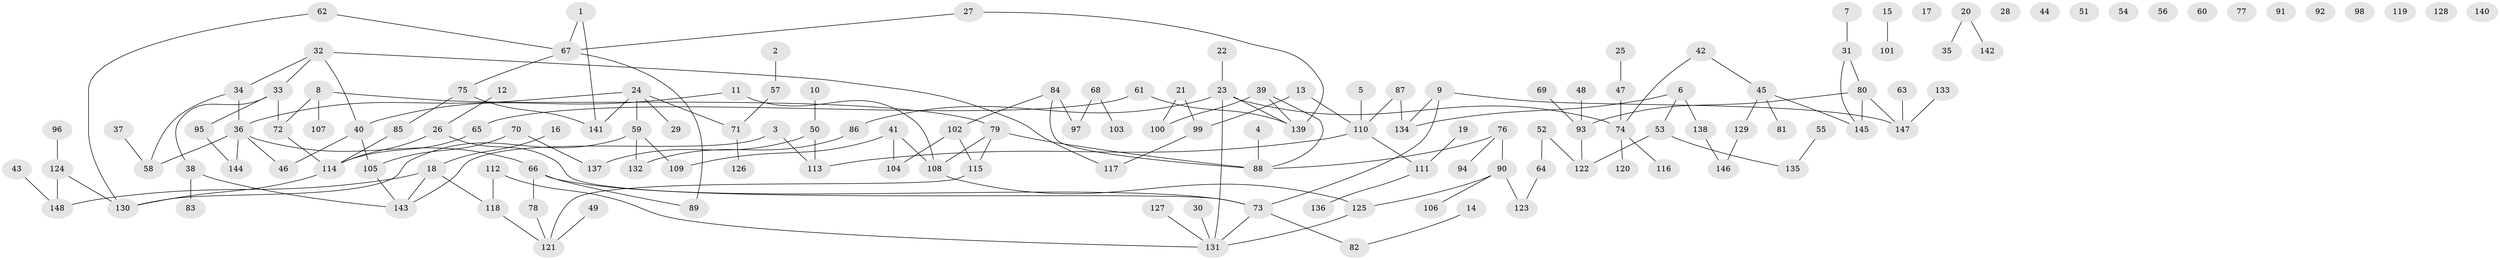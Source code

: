// coarse degree distribution, {5: 0.06741573033707865, 4: 0.15730337078651685, 3: 0.19101123595505617, 2: 0.3595505617977528, 8: 0.011235955056179775, 6: 0.02247191011235955, 1: 0.19101123595505617}
// Generated by graph-tools (version 1.1) at 2025/48/03/04/25 22:48:28]
// undirected, 148 vertices, 164 edges
graph export_dot {
  node [color=gray90,style=filled];
  1;
  2;
  3;
  4;
  5;
  6;
  7;
  8;
  9;
  10;
  11;
  12;
  13;
  14;
  15;
  16;
  17;
  18;
  19;
  20;
  21;
  22;
  23;
  24;
  25;
  26;
  27;
  28;
  29;
  30;
  31;
  32;
  33;
  34;
  35;
  36;
  37;
  38;
  39;
  40;
  41;
  42;
  43;
  44;
  45;
  46;
  47;
  48;
  49;
  50;
  51;
  52;
  53;
  54;
  55;
  56;
  57;
  58;
  59;
  60;
  61;
  62;
  63;
  64;
  65;
  66;
  67;
  68;
  69;
  70;
  71;
  72;
  73;
  74;
  75;
  76;
  77;
  78;
  79;
  80;
  81;
  82;
  83;
  84;
  85;
  86;
  87;
  88;
  89;
  90;
  91;
  92;
  93;
  94;
  95;
  96;
  97;
  98;
  99;
  100;
  101;
  102;
  103;
  104;
  105;
  106;
  107;
  108;
  109;
  110;
  111;
  112;
  113;
  114;
  115;
  116;
  117;
  118;
  119;
  120;
  121;
  122;
  123;
  124;
  125;
  126;
  127;
  128;
  129;
  130;
  131;
  132;
  133;
  134;
  135;
  136;
  137;
  138;
  139;
  140;
  141;
  142;
  143;
  144;
  145;
  146;
  147;
  148;
  1 -- 67;
  1 -- 141;
  2 -- 57;
  3 -- 113;
  3 -- 143;
  4 -- 88;
  5 -- 110;
  6 -- 53;
  6 -- 134;
  6 -- 138;
  7 -- 31;
  8 -- 72;
  8 -- 79;
  8 -- 107;
  9 -- 73;
  9 -- 134;
  9 -- 147;
  10 -- 50;
  11 -- 40;
  11 -- 108;
  12 -- 26;
  13 -- 99;
  13 -- 110;
  14 -- 82;
  15 -- 101;
  16 -- 18;
  18 -- 118;
  18 -- 143;
  18 -- 148;
  19 -- 111;
  20 -- 35;
  20 -- 142;
  21 -- 99;
  21 -- 100;
  22 -- 23;
  23 -- 74;
  23 -- 86;
  23 -- 131;
  23 -- 139;
  24 -- 29;
  24 -- 36;
  24 -- 59;
  24 -- 71;
  24 -- 141;
  25 -- 47;
  26 -- 73;
  26 -- 114;
  27 -- 67;
  27 -- 139;
  30 -- 131;
  31 -- 80;
  31 -- 145;
  32 -- 33;
  32 -- 34;
  32 -- 40;
  32 -- 117;
  33 -- 38;
  33 -- 72;
  33 -- 95;
  34 -- 36;
  34 -- 58;
  36 -- 46;
  36 -- 58;
  36 -- 66;
  36 -- 144;
  37 -- 58;
  38 -- 83;
  38 -- 143;
  39 -- 88;
  39 -- 100;
  39 -- 139;
  40 -- 46;
  40 -- 105;
  41 -- 104;
  41 -- 108;
  41 -- 109;
  42 -- 45;
  42 -- 74;
  43 -- 148;
  45 -- 81;
  45 -- 129;
  45 -- 145;
  47 -- 74;
  48 -- 93;
  49 -- 121;
  50 -- 113;
  50 -- 137;
  52 -- 64;
  52 -- 122;
  53 -- 122;
  53 -- 135;
  55 -- 135;
  57 -- 71;
  59 -- 109;
  59 -- 130;
  59 -- 132;
  61 -- 65;
  61 -- 139;
  62 -- 67;
  62 -- 130;
  63 -- 147;
  64 -- 123;
  65 -- 114;
  66 -- 73;
  66 -- 78;
  66 -- 89;
  67 -- 75;
  67 -- 89;
  68 -- 97;
  68 -- 103;
  69 -- 93;
  70 -- 105;
  70 -- 137;
  71 -- 126;
  72 -- 114;
  73 -- 82;
  73 -- 131;
  74 -- 116;
  74 -- 120;
  75 -- 85;
  75 -- 141;
  76 -- 88;
  76 -- 90;
  76 -- 94;
  78 -- 121;
  79 -- 88;
  79 -- 108;
  79 -- 115;
  80 -- 93;
  80 -- 145;
  80 -- 147;
  84 -- 88;
  84 -- 97;
  84 -- 102;
  85 -- 114;
  86 -- 132;
  87 -- 110;
  87 -- 134;
  90 -- 106;
  90 -- 123;
  90 -- 125;
  93 -- 122;
  95 -- 144;
  96 -- 124;
  99 -- 117;
  102 -- 104;
  102 -- 115;
  105 -- 143;
  108 -- 125;
  110 -- 111;
  110 -- 113;
  111 -- 136;
  112 -- 118;
  112 -- 131;
  114 -- 130;
  115 -- 121;
  118 -- 121;
  124 -- 130;
  124 -- 148;
  125 -- 131;
  127 -- 131;
  129 -- 146;
  133 -- 147;
  138 -- 146;
}
